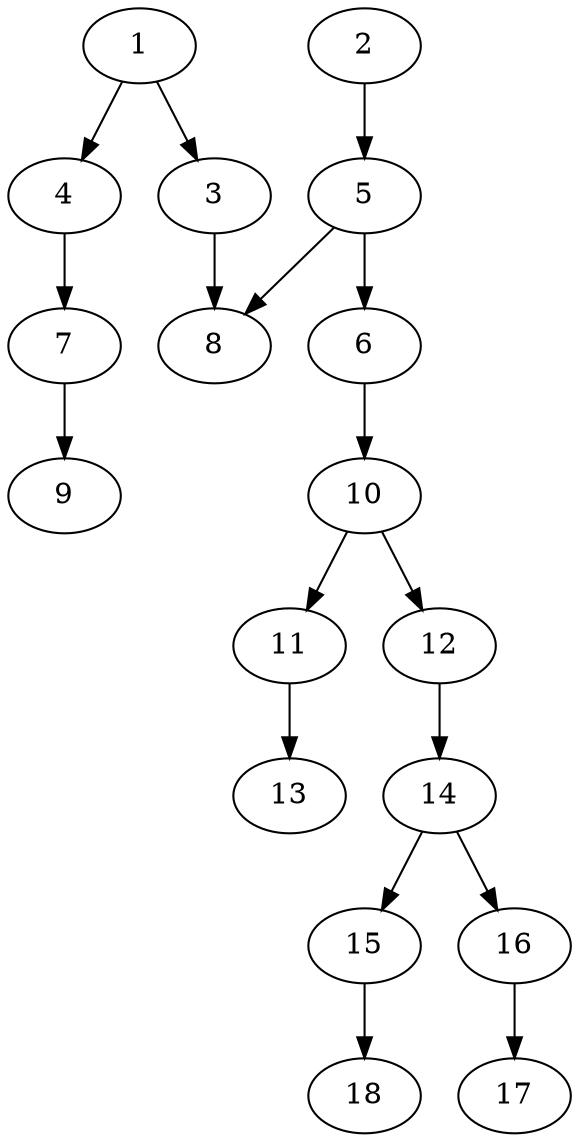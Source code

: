 // DAG (tier=1-easy, mode=data, n=18, ccr=0.325, fat=0.411, density=0.400, regular=0.644, jump=0.098, mindata=1048576, maxdata=8388608)
// DAG automatically generated by daggen at Sun Aug 24 16:33:33 2025
// /home/ermia/Project/Environments/daggen/bin/daggen --dot --ccr 0.325 --fat 0.411 --regular 0.644 --density 0.400 --jump 0.098 --mindata 1048576 --maxdata 8388608 -n 18 
digraph G {
  1 [size="40803084735371804672", alpha="0.01", expect_size="20401542367685902336"]
  1 -> 3 [size ="94816805322752"]
  1 -> 4 [size ="94816805322752"]
  2 [size="410875014124929024000", alpha="0.03", expect_size="205437507062464512000"]
  2 -> 5 [size ="442143395020800"]
  3 [size="85787593494109356032", alpha="0.15", expect_size="42893796747054678016"]
  3 -> 8 [size ="155610767163392"]
  4 [size="37833304631463144", alpha="0.10", expect_size="18916652315731572"]
  4 -> 7 [size ="36048608428032"]
  5 [size="3146435049327427584", alpha="0.20", expect_size="1573217524663713792"]
  5 -> 6 [size ="17177864306688"]
  5 -> 8 [size ="17177864306688"]
  6 [size="465787155625541632000", alpha="0.08", expect_size="232893577812770816000"]
  6 -> 10 [size ="480708342579200"]
  7 [size="585698959047016064", alpha="0.06", expect_size="292849479523508032"]
  7 -> 9 [size ="500854666821632"]
  8 [size="218511818047600197632", alpha="0.00", expect_size="109255909023800098816"]
  9 [size="26650732935629504512", alpha="0.03", expect_size="13325366467814752256"]
  10 [size="5540271966595842048", alpha="0.11", expect_size="2770135983297921024"]
  10 -> 11 [size ="25048249270272"]
  10 -> 12 [size ="25048249270272"]
  11 [size="34605451758754876", alpha="0.05", expect_size="17302725879377438"]
  11 -> 13 [size ="28493156974592"]
  12 [size="343480494860212608", alpha="0.15", expect_size="171740247430106304"]
  12 -> 14 [size ="292007444480000"]
  13 [size="130152415127536664576", alpha="0.09", expect_size="65076207563768332288"]
  14 [size="9468710129399496704", alpha="0.02", expect_size="4734355064699748352"]
  14 -> 15 [size ="35805565288448"]
  14 -> 16 [size ="35805565288448"]
  15 [size="16374052312023602", alpha="0.10", expect_size="8187026156011801"]
  15 -> 18 [size ="404724465532928"]
  16 [size="65673254001442816000", alpha="0.13", expect_size="32836627000721408000"]
  16 -> 17 [size ="130221395148800"]
  17 [size="7144241647500529", alpha="0.12", expect_size="3572120823750264"]
  18 [size="266445505636383850496", alpha="0.17", expect_size="133222752818191925248"]
}